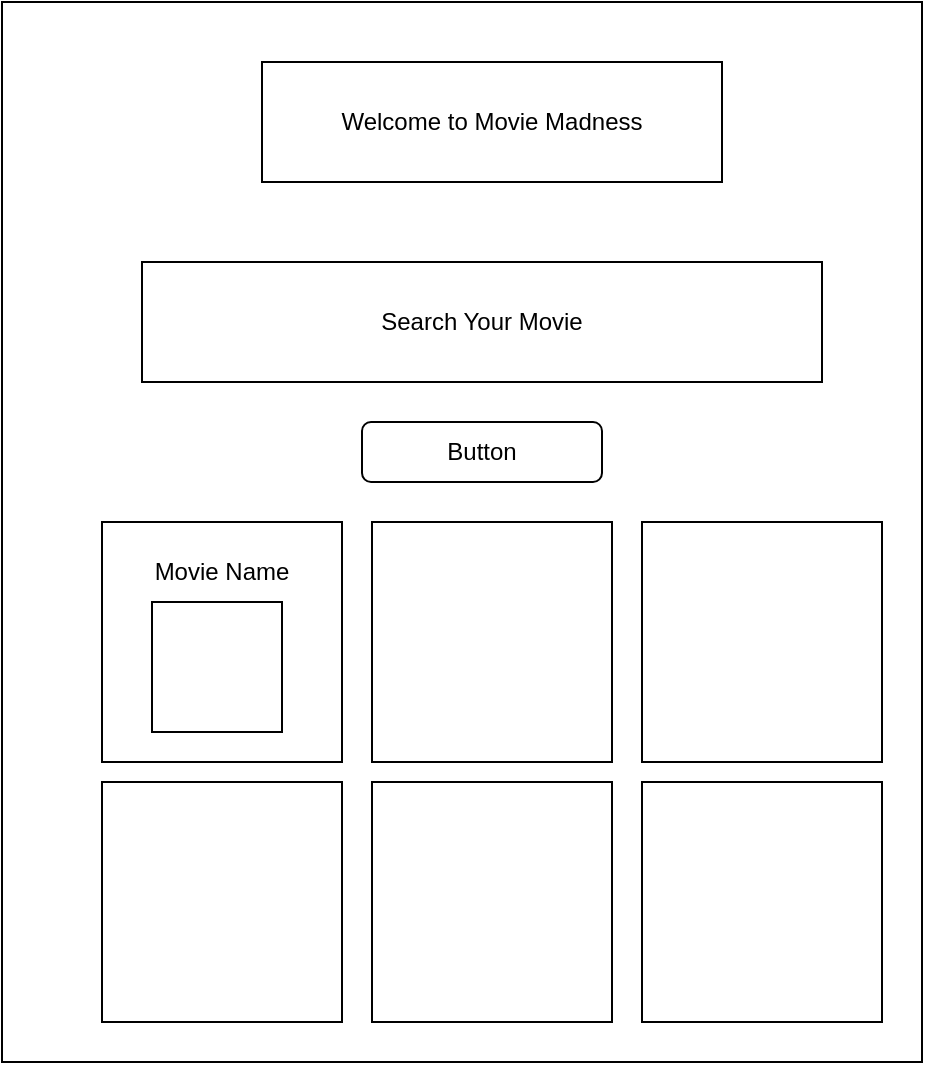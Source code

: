 <mxfile>
    <diagram id="vxkhmIxUUCJanXJf1x7o" name="Page-1">
        <mxGraphModel dx="1029" dy="631" grid="1" gridSize="10" guides="1" tooltips="1" connect="1" arrows="1" fold="1" page="1" pageScale="1" pageWidth="827" pageHeight="1169" math="0" shadow="0">
            <root>
                <mxCell id="0"/>
                <mxCell id="1" parent="0"/>
                <mxCell id="2" value="" style="rounded=0;whiteSpace=wrap;html=1;" vertex="1" parent="1">
                    <mxGeometry x="150" y="50" width="460" height="530" as="geometry"/>
                </mxCell>
                <mxCell id="3" value="Search Your Movie" style="rounded=0;whiteSpace=wrap;html=1;" vertex="1" parent="1">
                    <mxGeometry x="220" y="180" width="340" height="60" as="geometry"/>
                </mxCell>
                <mxCell id="5" value="Welcome to Movie Madness" style="rounded=0;whiteSpace=wrap;html=1;" vertex="1" parent="1">
                    <mxGeometry x="280" y="80" width="230" height="60" as="geometry"/>
                </mxCell>
                <mxCell id="6" value="Button" style="rounded=1;whiteSpace=wrap;html=1;" vertex="1" parent="1">
                    <mxGeometry x="330" y="260" width="120" height="30" as="geometry"/>
                </mxCell>
                <mxCell id="7" value="" style="whiteSpace=wrap;html=1;aspect=fixed;" vertex="1" parent="1">
                    <mxGeometry x="200" y="310" width="120" height="120" as="geometry"/>
                </mxCell>
                <mxCell id="8" value="" style="whiteSpace=wrap;html=1;aspect=fixed;" vertex="1" parent="1">
                    <mxGeometry x="335" y="310" width="120" height="120" as="geometry"/>
                </mxCell>
                <mxCell id="9" value="" style="whiteSpace=wrap;html=1;aspect=fixed;" vertex="1" parent="1">
                    <mxGeometry x="470" y="310" width="120" height="120" as="geometry"/>
                </mxCell>
                <mxCell id="10" value="" style="whiteSpace=wrap;html=1;aspect=fixed;" vertex="1" parent="1">
                    <mxGeometry x="200" y="440" width="120" height="120" as="geometry"/>
                </mxCell>
                <mxCell id="11" value="" style="whiteSpace=wrap;html=1;aspect=fixed;" vertex="1" parent="1">
                    <mxGeometry x="335" y="440" width="120" height="120" as="geometry"/>
                </mxCell>
                <mxCell id="12" value="" style="whiteSpace=wrap;html=1;aspect=fixed;" vertex="1" parent="1">
                    <mxGeometry x="470" y="440" width="120" height="120" as="geometry"/>
                </mxCell>
                <mxCell id="13" value="Movie Name" style="text;html=1;strokeColor=none;fillColor=none;align=center;verticalAlign=middle;whiteSpace=wrap;rounded=0;" vertex="1" parent="1">
                    <mxGeometry x="225" y="320" width="70" height="30" as="geometry"/>
                </mxCell>
                <mxCell id="14" value="" style="whiteSpace=wrap;html=1;aspect=fixed;" vertex="1" parent="1">
                    <mxGeometry x="225" y="350" width="65" height="65" as="geometry"/>
                </mxCell>
            </root>
        </mxGraphModel>
    </diagram>
</mxfile>